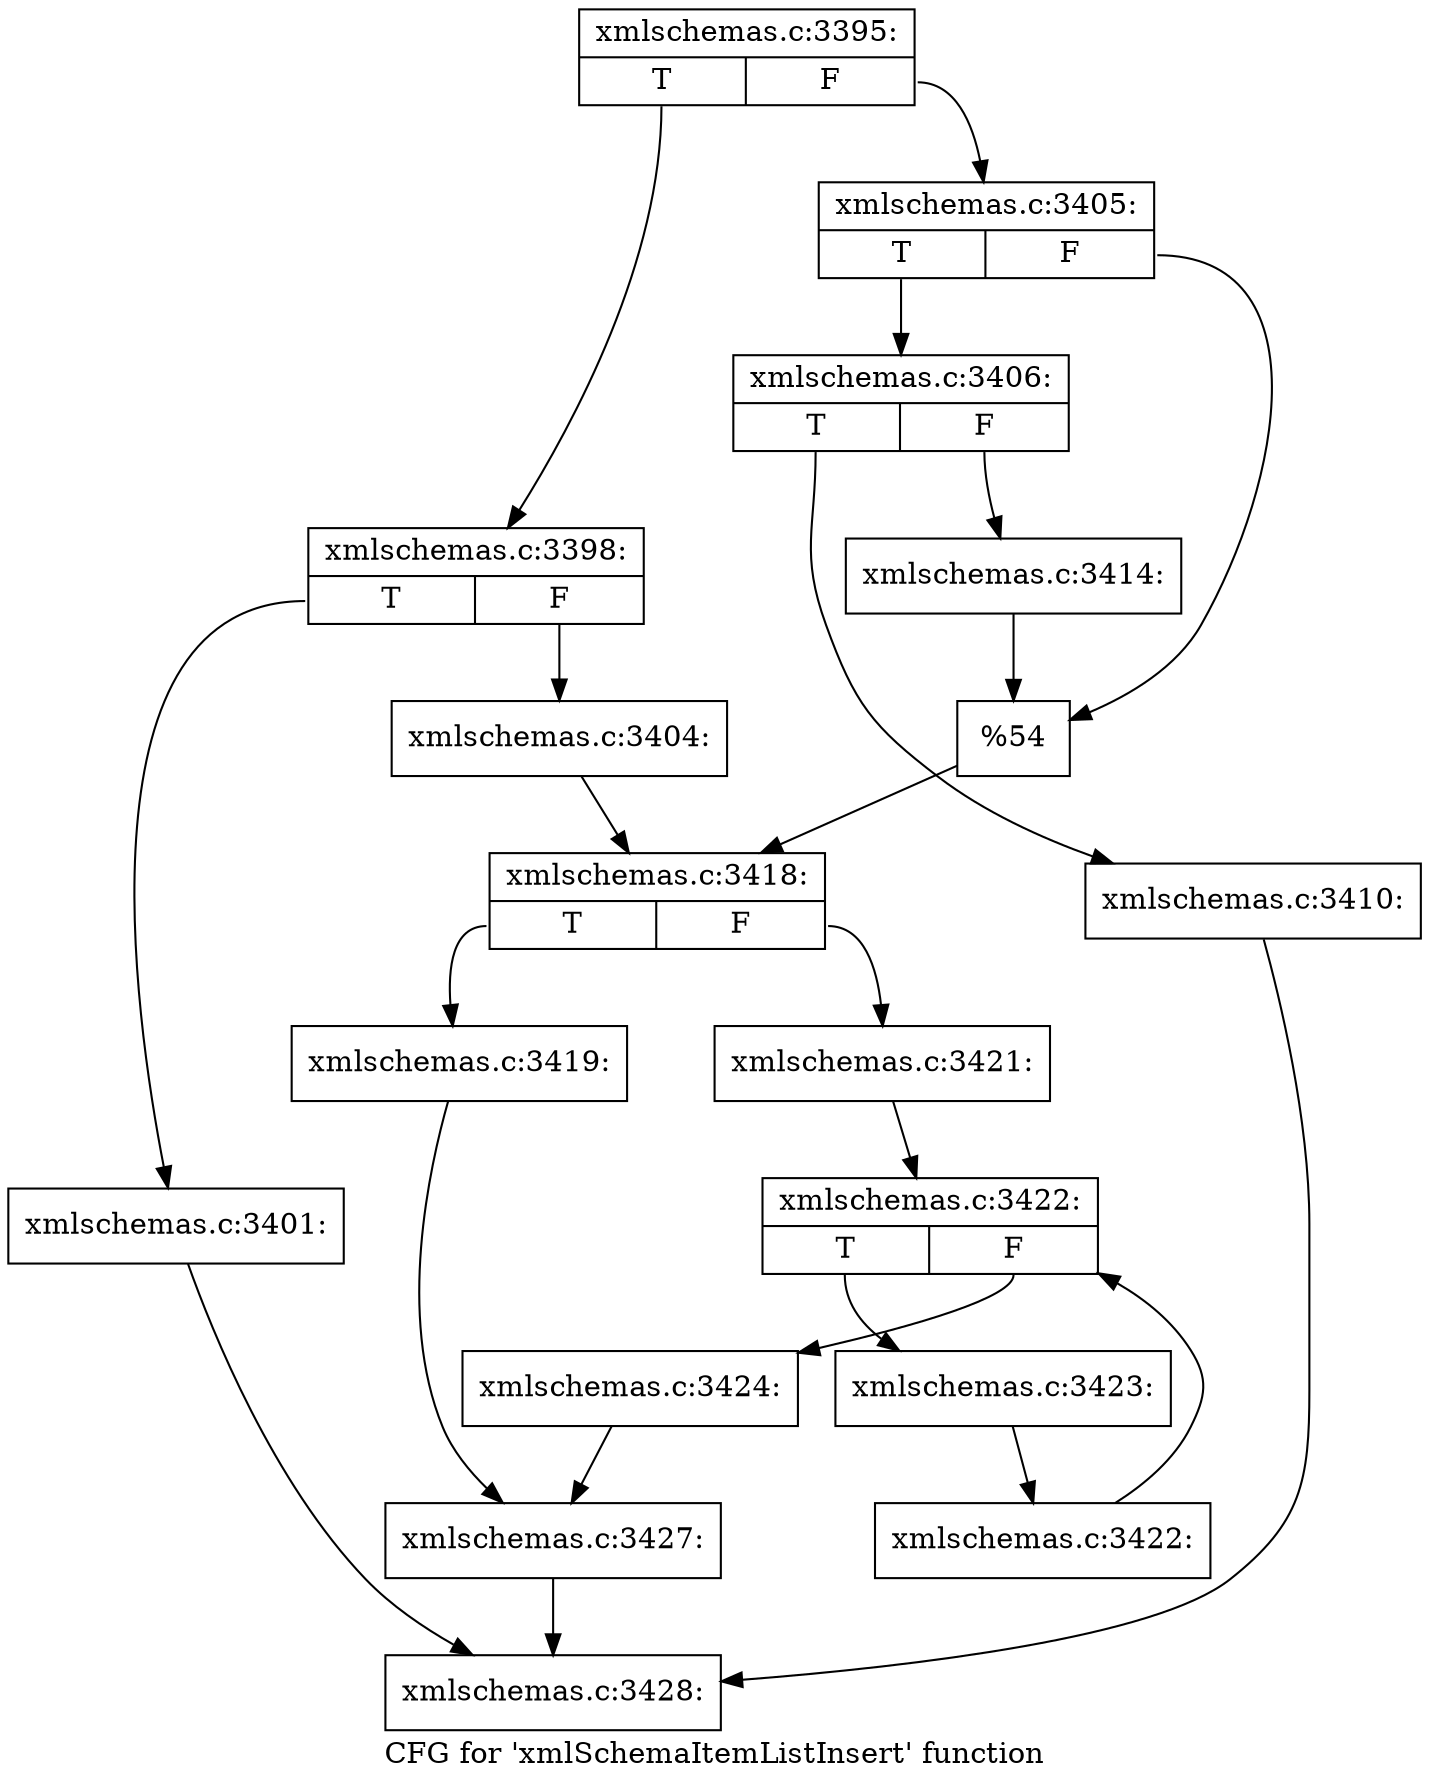 digraph "CFG for 'xmlSchemaItemListInsert' function" {
	label="CFG for 'xmlSchemaItemListInsert' function";

	Node0x5105390 [shape=record,label="{xmlschemas.c:3395:|{<s0>T|<s1>F}}"];
	Node0x5105390:s0 -> Node0x511d810;
	Node0x5105390:s1 -> Node0x511d8b0;
	Node0x511d810 [shape=record,label="{xmlschemas.c:3398:|{<s0>T|<s1>F}}"];
	Node0x511d810:s0 -> Node0x511e190;
	Node0x511d810:s1 -> Node0x511e1e0;
	Node0x511e190 [shape=record,label="{xmlschemas.c:3401:}"];
	Node0x511e190 -> Node0x511cde0;
	Node0x511e1e0 [shape=record,label="{xmlschemas.c:3404:}"];
	Node0x511e1e0 -> Node0x511d860;
	Node0x511d8b0 [shape=record,label="{xmlschemas.c:3405:|{<s0>T|<s1>F}}"];
	Node0x511d8b0:s0 -> Node0x511ed20;
	Node0x511d8b0:s1 -> Node0x511ed70;
	Node0x511ed20 [shape=record,label="{xmlschemas.c:3406:|{<s0>T|<s1>F}}"];
	Node0x511ed20:s0 -> Node0x511ffa0;
	Node0x511ed20:s1 -> Node0x511fff0;
	Node0x511ffa0 [shape=record,label="{xmlschemas.c:3410:}"];
	Node0x511ffa0 -> Node0x511cde0;
	Node0x511fff0 [shape=record,label="{xmlschemas.c:3414:}"];
	Node0x511fff0 -> Node0x511ed70;
	Node0x511ed70 [shape=record,label="{%54}"];
	Node0x511ed70 -> Node0x511d860;
	Node0x511d860 [shape=record,label="{xmlschemas.c:3418:|{<s0>T|<s1>F}}"];
	Node0x511d860:s0 -> Node0x5120bf0;
	Node0x511d860:s1 -> Node0x5120c90;
	Node0x5120bf0 [shape=record,label="{xmlschemas.c:3419:}"];
	Node0x5120bf0 -> Node0x5120c40;
	Node0x5120c90 [shape=record,label="{xmlschemas.c:3421:}"];
	Node0x5120c90 -> Node0x5121f20;
	Node0x5121f20 [shape=record,label="{xmlschemas.c:3422:|{<s0>T|<s1>F}}"];
	Node0x5121f20:s0 -> Node0x5122200;
	Node0x5121f20:s1 -> Node0x5121bf0;
	Node0x5122200 [shape=record,label="{xmlschemas.c:3423:}"];
	Node0x5122200 -> Node0x5122170;
	Node0x5122170 [shape=record,label="{xmlschemas.c:3422:}"];
	Node0x5122170 -> Node0x5121f20;
	Node0x5121bf0 [shape=record,label="{xmlschemas.c:3424:}"];
	Node0x5121bf0 -> Node0x5120c40;
	Node0x5120c40 [shape=record,label="{xmlschemas.c:3427:}"];
	Node0x5120c40 -> Node0x511cde0;
	Node0x511cde0 [shape=record,label="{xmlschemas.c:3428:}"];
}
